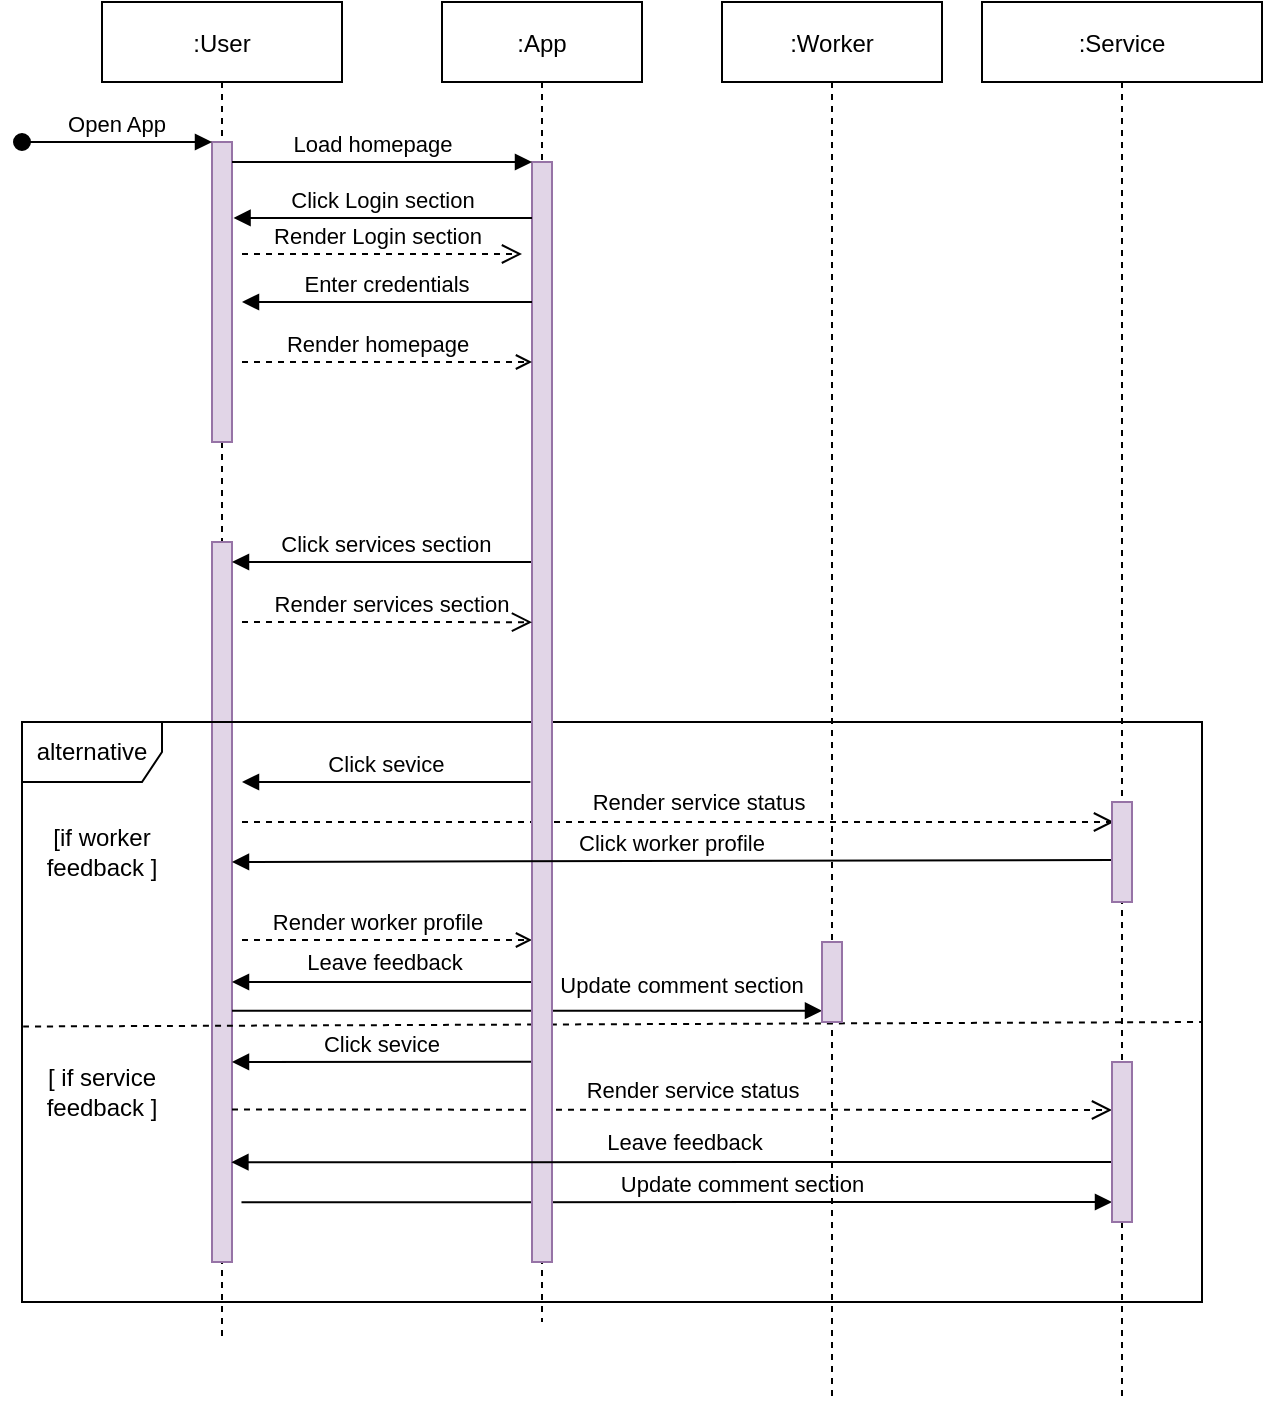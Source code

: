 <mxfile version="18.1.3" type="device"><diagram id="kgpKYQtTHZ0yAKxKKP6v" name="Page-1"><mxGraphModel dx="790" dy="1000" grid="1" gridSize="10" guides="1" tooltips="1" connect="1" arrows="1" fold="1" page="1" pageScale="1" pageWidth="850" pageHeight="1100" math="0" shadow="0"><root><mxCell id="0"/><mxCell id="1" parent="0"/><mxCell id="3nuBFxr9cyL0pnOWT2aG-1" value=":User" style="shape=umlLifeline;perimeter=lifelinePerimeter;container=1;collapsible=0;recursiveResize=0;rounded=0;shadow=0;strokeWidth=1;" parent="1" vertex="1"><mxGeometry x="120" y="80" width="120" height="670" as="geometry"/></mxCell><mxCell id="3nuBFxr9cyL0pnOWT2aG-2" value="" style="points=[];perimeter=orthogonalPerimeter;rounded=0;shadow=0;strokeWidth=1;fillColor=#e1d5e7;strokeColor=#9673a6;" parent="3nuBFxr9cyL0pnOWT2aG-1" vertex="1"><mxGeometry x="55" y="70" width="10" height="150" as="geometry"/></mxCell><mxCell id="3nuBFxr9cyL0pnOWT2aG-3" value="Open App" style="verticalAlign=bottom;startArrow=oval;endArrow=block;startSize=8;shadow=0;strokeWidth=1;" parent="3nuBFxr9cyL0pnOWT2aG-1" target="3nuBFxr9cyL0pnOWT2aG-2" edge="1"><mxGeometry relative="1" as="geometry"><mxPoint x="-40" y="70" as="sourcePoint"/></mxGeometry></mxCell><mxCell id="ue_5TBhvgEg8nx9ScPR6-8" value="" style="points=[];perimeter=orthogonalPerimeter;rounded=0;shadow=0;strokeWidth=1;fillColor=#e1d5e7;strokeColor=#9673a6;" vertex="1" parent="3nuBFxr9cyL0pnOWT2aG-1"><mxGeometry x="55" y="270" width="10" height="360" as="geometry"/></mxCell><mxCell id="ue_5TBhvgEg8nx9ScPR6-12" value="Click services section" style="verticalAlign=bottom;endArrow=block;shadow=0;strokeWidth=1;" edge="1" parent="3nuBFxr9cyL0pnOWT2aG-1"><mxGeometry relative="1" as="geometry"><mxPoint x="219.22" y="280" as="sourcePoint"/><mxPoint x="65" y="280" as="targetPoint"/></mxGeometry></mxCell><mxCell id="ue_5TBhvgEg8nx9ScPR6-20" value="alternative" style="shape=umlFrame;whiteSpace=wrap;html=1;hachureGap=4;width=70;height=30;" vertex="1" parent="3nuBFxr9cyL0pnOWT2aG-1"><mxGeometry x="-40" y="360" width="590" height="290" as="geometry"/></mxCell><mxCell id="ue_5TBhvgEg8nx9ScPR6-21" value="" style="endArrow=none;dashed=1;html=1;rounded=0;startSize=14;endSize=14;sourcePerimeterSpacing=8;targetPerimeterSpacing=8;curved=1;exitX=0.001;exitY=0.525;exitDx=0;exitDy=0;exitPerimeter=0;" edge="1" parent="3nuBFxr9cyL0pnOWT2aG-1" source="ue_5TBhvgEg8nx9ScPR6-20"><mxGeometry width="50" height="50" relative="1" as="geometry"><mxPoint x="-40" y="480" as="sourcePoint"/><mxPoint x="550" y="510" as="targetPoint"/></mxGeometry></mxCell><mxCell id="ue_5TBhvgEg8nx9ScPR6-22" value="Click sevice" style="verticalAlign=bottom;endArrow=block;shadow=0;strokeWidth=1;" edge="1" parent="3nuBFxr9cyL0pnOWT2aG-1"><mxGeometry relative="1" as="geometry"><mxPoint x="214.22" y="390" as="sourcePoint"/><mxPoint x="70" y="390" as="targetPoint"/></mxGeometry></mxCell><mxCell id="ue_5TBhvgEg8nx9ScPR6-23" value="[if worker feedback ]" style="text;html=1;strokeColor=none;fillColor=none;align=center;verticalAlign=middle;whiteSpace=wrap;rounded=0;hachureGap=4;" vertex="1" parent="3nuBFxr9cyL0pnOWT2aG-1"><mxGeometry x="-30" y="410" width="60" height="30" as="geometry"/></mxCell><mxCell id="ue_5TBhvgEg8nx9ScPR6-24" value="" style="verticalAlign=bottom;endArrow=open;dashed=1;endSize=8;shadow=0;strokeWidth=1;entryX=0.1;entryY=0.2;entryDx=0;entryDy=0;entryPerimeter=0;" edge="1" parent="3nuBFxr9cyL0pnOWT2aG-1" target="ue_5TBhvgEg8nx9ScPR6-4"><mxGeometry x="0.033" relative="1" as="geometry"><mxPoint x="500" y="410" as="targetPoint"/><mxPoint x="70" y="410" as="sourcePoint"/><Array as="points"/><mxPoint as="offset"/></mxGeometry></mxCell><mxCell id="ue_5TBhvgEg8nx9ScPR6-25" value="Render service status" style="edgeLabel;html=1;align=center;verticalAlign=middle;resizable=0;points=[];" vertex="1" connectable="0" parent="ue_5TBhvgEg8nx9ScPR6-24"><mxGeometry x="0.064" y="-6" relative="1" as="geometry"><mxPoint x="-4" y="-16" as="offset"/></mxGeometry></mxCell><mxCell id="ue_5TBhvgEg8nx9ScPR6-30" value="Render worker profile" style="verticalAlign=bottom;endArrow=open;entryX=0;entryY=0;shadow=0;strokeWidth=1;dashed=1;endFill=0;" edge="1" parent="3nuBFxr9cyL0pnOWT2aG-1"><mxGeometry x="-0.062" relative="1" as="geometry"><mxPoint x="70" y="469" as="sourcePoint"/><mxPoint x="215.0" y="469" as="targetPoint"/><mxPoint as="offset"/></mxGeometry></mxCell><mxCell id="ue_5TBhvgEg8nx9ScPR6-32" value="" style="verticalAlign=bottom;endArrow=block;shadow=0;strokeWidth=1;" edge="1" parent="3nuBFxr9cyL0pnOWT2aG-1"><mxGeometry relative="1" as="geometry"><mxPoint x="219.22" y="490" as="sourcePoint"/><mxPoint x="65.0" y="490" as="targetPoint"/></mxGeometry></mxCell><mxCell id="ue_5TBhvgEg8nx9ScPR6-33" value="Leave feedback" style="edgeLabel;html=1;align=center;verticalAlign=middle;resizable=0;points=[];" vertex="1" connectable="0" parent="ue_5TBhvgEg8nx9ScPR6-32"><mxGeometry x="-0.31" y="3" relative="1" as="geometry"><mxPoint x="-25" y="-13" as="offset"/></mxGeometry></mxCell><mxCell id="ue_5TBhvgEg8nx9ScPR6-34" value="Update comment section" style="verticalAlign=bottom;endArrow=block;shadow=0;strokeWidth=1;" edge="1" parent="3nuBFxr9cyL0pnOWT2aG-1" target="ue_5TBhvgEg8nx9ScPR6-2"><mxGeometry x="0.525" y="4" relative="1" as="geometry"><mxPoint x="65.0" y="504.37" as="sourcePoint"/><mxPoint x="215.0" y="504.37" as="targetPoint"/><mxPoint as="offset"/></mxGeometry></mxCell><mxCell id="ue_5TBhvgEg8nx9ScPR6-35" value="[ if service feedback ]" style="text;html=1;strokeColor=none;fillColor=none;align=center;verticalAlign=middle;whiteSpace=wrap;rounded=0;hachureGap=4;" vertex="1" parent="3nuBFxr9cyL0pnOWT2aG-1"><mxGeometry x="-30" y="530" width="60" height="30" as="geometry"/></mxCell><mxCell id="ue_5TBhvgEg8nx9ScPR6-36" value="Click sevice" style="verticalAlign=bottom;endArrow=block;shadow=0;strokeWidth=1;exitX=0;exitY=0.818;exitDx=0;exitDy=0;exitPerimeter=0;" edge="1" parent="3nuBFxr9cyL0pnOWT2aG-1" source="3nuBFxr9cyL0pnOWT2aG-6"><mxGeometry relative="1" as="geometry"><mxPoint x="209.22" y="530" as="sourcePoint"/><mxPoint x="65.0" y="530" as="targetPoint"/></mxGeometry></mxCell><mxCell id="ue_5TBhvgEg8nx9ScPR6-38" value="" style="verticalAlign=bottom;endArrow=open;dashed=1;endSize=8;shadow=0;strokeWidth=1;entryX=0;entryY=0.3;entryDx=0;entryDy=0;entryPerimeter=0;" edge="1" parent="3nuBFxr9cyL0pnOWT2aG-1" target="ue_5TBhvgEg8nx9ScPR6-37"><mxGeometry x="0.033" relative="1" as="geometry"><mxPoint x="500" y="550" as="targetPoint"/><mxPoint x="65.0" y="553.75" as="sourcePoint"/><Array as="points"/><mxPoint as="offset"/></mxGeometry></mxCell><mxCell id="ue_5TBhvgEg8nx9ScPR6-39" value="Render service status" style="edgeLabel;html=1;align=center;verticalAlign=middle;resizable=0;points=[];" vertex="1" connectable="0" parent="ue_5TBhvgEg8nx9ScPR6-38"><mxGeometry x="0.064" y="-6" relative="1" as="geometry"><mxPoint x="-4" y="-16" as="offset"/></mxGeometry></mxCell><mxCell id="ue_5TBhvgEg8nx9ScPR6-42" value="Update comment section" style="verticalAlign=bottom;endArrow=block;shadow=0;strokeWidth=1;entryX=0.186;entryY=0.828;entryDx=0;entryDy=0;entryPerimeter=0;exitX=0.186;exitY=0.828;exitDx=0;exitDy=0;exitPerimeter=0;" edge="1" parent="3nuBFxr9cyL0pnOWT2aG-1" source="ue_5TBhvgEg8nx9ScPR6-20"><mxGeometry x="0.15" relative="1" as="geometry"><mxPoint x="360.78" y="600" as="sourcePoint"/><mxPoint x="505.0" y="600" as="targetPoint"/><mxPoint as="offset"/></mxGeometry></mxCell><mxCell id="3nuBFxr9cyL0pnOWT2aG-5" value=":App" style="shape=umlLifeline;perimeter=lifelinePerimeter;container=1;collapsible=0;recursiveResize=0;rounded=0;shadow=0;strokeWidth=1;" parent="1" vertex="1"><mxGeometry x="290" y="80" width="100" height="660" as="geometry"/></mxCell><mxCell id="3nuBFxr9cyL0pnOWT2aG-6" value="" style="points=[];perimeter=orthogonalPerimeter;rounded=0;shadow=0;strokeWidth=1;fillColor=#e1d5e7;strokeColor=#9673a6;" parent="3nuBFxr9cyL0pnOWT2aG-5" vertex="1"><mxGeometry x="45" y="80" width="10" height="550" as="geometry"/></mxCell><mxCell id="ue_5TBhvgEg8nx9ScPR6-6" value="Enter credentials" style="verticalAlign=bottom;endArrow=block;shadow=0;strokeWidth=1;" edge="1" parent="3nuBFxr9cyL0pnOWT2aG-5"><mxGeometry relative="1" as="geometry"><mxPoint x="45.0" y="150" as="sourcePoint"/><mxPoint x="-100" y="150" as="targetPoint"/></mxGeometry></mxCell><mxCell id="ue_5TBhvgEg8nx9ScPR6-5" value="Render homepage" style="verticalAlign=bottom;endArrow=open;entryX=0;entryY=0;shadow=0;strokeWidth=1;dashed=1;endFill=0;" edge="1" parent="3nuBFxr9cyL0pnOWT2aG-5"><mxGeometry x="-0.062" relative="1" as="geometry"><mxPoint x="-100" y="180" as="sourcePoint"/><mxPoint x="45" y="180" as="targetPoint"/><mxPoint as="offset"/></mxGeometry></mxCell><mxCell id="ue_5TBhvgEg8nx9ScPR6-13" value="Render services section" style="verticalAlign=bottom;endArrow=open;dashed=1;endSize=8;shadow=0;strokeWidth=1;entryX=0.01;entryY=0.128;entryDx=0;entryDy=0;entryPerimeter=0;" edge="1" parent="3nuBFxr9cyL0pnOWT2aG-5"><mxGeometry x="0.033" relative="1" as="geometry"><mxPoint x="45" y="310.08" as="targetPoint"/><mxPoint x="-100" y="310" as="sourcePoint"/><Array as="points"/><mxPoint as="offset"/></mxGeometry></mxCell><mxCell id="3nuBFxr9cyL0pnOWT2aG-8" value="Load homepage" style="verticalAlign=bottom;endArrow=block;entryX=0;entryY=0;shadow=0;strokeWidth=1;" parent="1" source="3nuBFxr9cyL0pnOWT2aG-2" target="3nuBFxr9cyL0pnOWT2aG-6" edge="1"><mxGeometry x="-0.062" relative="1" as="geometry"><mxPoint x="275" y="160" as="sourcePoint"/><mxPoint as="offset"/></mxGeometry></mxCell><mxCell id="3nuBFxr9cyL0pnOWT2aG-9" value="Click Login section" style="verticalAlign=bottom;endArrow=block;entryX=1.078;entryY=0.253;shadow=0;strokeWidth=1;entryDx=0;entryDy=0;entryPerimeter=0;" parent="1" source="3nuBFxr9cyL0pnOWT2aG-6" target="3nuBFxr9cyL0pnOWT2aG-2" edge="1"><mxGeometry relative="1" as="geometry"><mxPoint x="240" y="200" as="sourcePoint"/><mxPoint x="180" y="200" as="targetPoint"/></mxGeometry></mxCell><mxCell id="3nuBFxr9cyL0pnOWT2aG-10" value="Render Login section" style="verticalAlign=bottom;endArrow=open;dashed=1;endSize=8;shadow=0;strokeWidth=1;" parent="1" edge="1"><mxGeometry x="-0.03" relative="1" as="geometry"><mxPoint x="330" y="206" as="targetPoint"/><mxPoint x="190" y="206" as="sourcePoint"/><Array as="points"/><mxPoint as="offset"/></mxGeometry></mxCell><mxCell id="ue_5TBhvgEg8nx9ScPR6-1" value=":Worker" style="shape=umlLifeline;perimeter=lifelinePerimeter;container=1;collapsible=0;recursiveResize=0;rounded=0;shadow=0;strokeWidth=1;" vertex="1" parent="1"><mxGeometry x="430" y="80" width="110" height="700" as="geometry"/></mxCell><mxCell id="ue_5TBhvgEg8nx9ScPR6-2" value="" style="points=[];perimeter=orthogonalPerimeter;rounded=0;shadow=0;strokeWidth=1;fillColor=#e1d5e7;strokeColor=#9673a6;" vertex="1" parent="ue_5TBhvgEg8nx9ScPR6-1"><mxGeometry x="50" y="470" width="10" height="40" as="geometry"/></mxCell><mxCell id="ue_5TBhvgEg8nx9ScPR6-3" value=":Service" style="shape=umlLifeline;perimeter=lifelinePerimeter;container=1;collapsible=0;recursiveResize=0;rounded=0;shadow=0;strokeWidth=1;" vertex="1" parent="1"><mxGeometry x="560" y="80" width="140" height="700" as="geometry"/></mxCell><mxCell id="ue_5TBhvgEg8nx9ScPR6-27" value="Click worker profile" style="verticalAlign=bottom;endArrow=block;shadow=0;strokeWidth=1;exitX=0;exitY=0.58;exitDx=0;exitDy=0;exitPerimeter=0;" edge="1" parent="ue_5TBhvgEg8nx9ScPR6-3" source="ue_5TBhvgEg8nx9ScPR6-4"><mxGeometry relative="1" as="geometry"><mxPoint x="60" y="430" as="sourcePoint"/><mxPoint x="-375" y="430" as="targetPoint"/></mxGeometry></mxCell><mxCell id="ue_5TBhvgEg8nx9ScPR6-4" value="" style="points=[];perimeter=orthogonalPerimeter;rounded=0;shadow=0;strokeWidth=1;fillColor=#e1d5e7;strokeColor=#9673a6;" vertex="1" parent="ue_5TBhvgEg8nx9ScPR6-3"><mxGeometry x="65" y="400" width="10" height="50" as="geometry"/></mxCell><mxCell id="ue_5TBhvgEg8nx9ScPR6-40" value="" style="verticalAlign=bottom;endArrow=block;shadow=0;strokeWidth=1;entryX=0.169;entryY=0.759;entryDx=0;entryDy=0;entryPerimeter=0;" edge="1" parent="ue_5TBhvgEg8nx9ScPR6-3"><mxGeometry relative="1" as="geometry"><mxPoint x="70" y="580" as="sourcePoint"/><mxPoint x="-375.29" y="580.11" as="targetPoint"/></mxGeometry></mxCell><mxCell id="ue_5TBhvgEg8nx9ScPR6-41" value="Leave feedback" style="edgeLabel;html=1;align=center;verticalAlign=middle;resizable=0;points=[];" vertex="1" connectable="0" parent="ue_5TBhvgEg8nx9ScPR6-40"><mxGeometry x="-0.31" y="3" relative="1" as="geometry"><mxPoint x="-66" y="-13" as="offset"/></mxGeometry></mxCell><mxCell id="ue_5TBhvgEg8nx9ScPR6-37" value="" style="points=[];perimeter=orthogonalPerimeter;rounded=0;shadow=0;strokeWidth=1;fillColor=#e1d5e7;strokeColor=#9673a6;" vertex="1" parent="ue_5TBhvgEg8nx9ScPR6-3"><mxGeometry x="65" y="530" width="10" height="80" as="geometry"/></mxCell></root></mxGraphModel></diagram></mxfile>